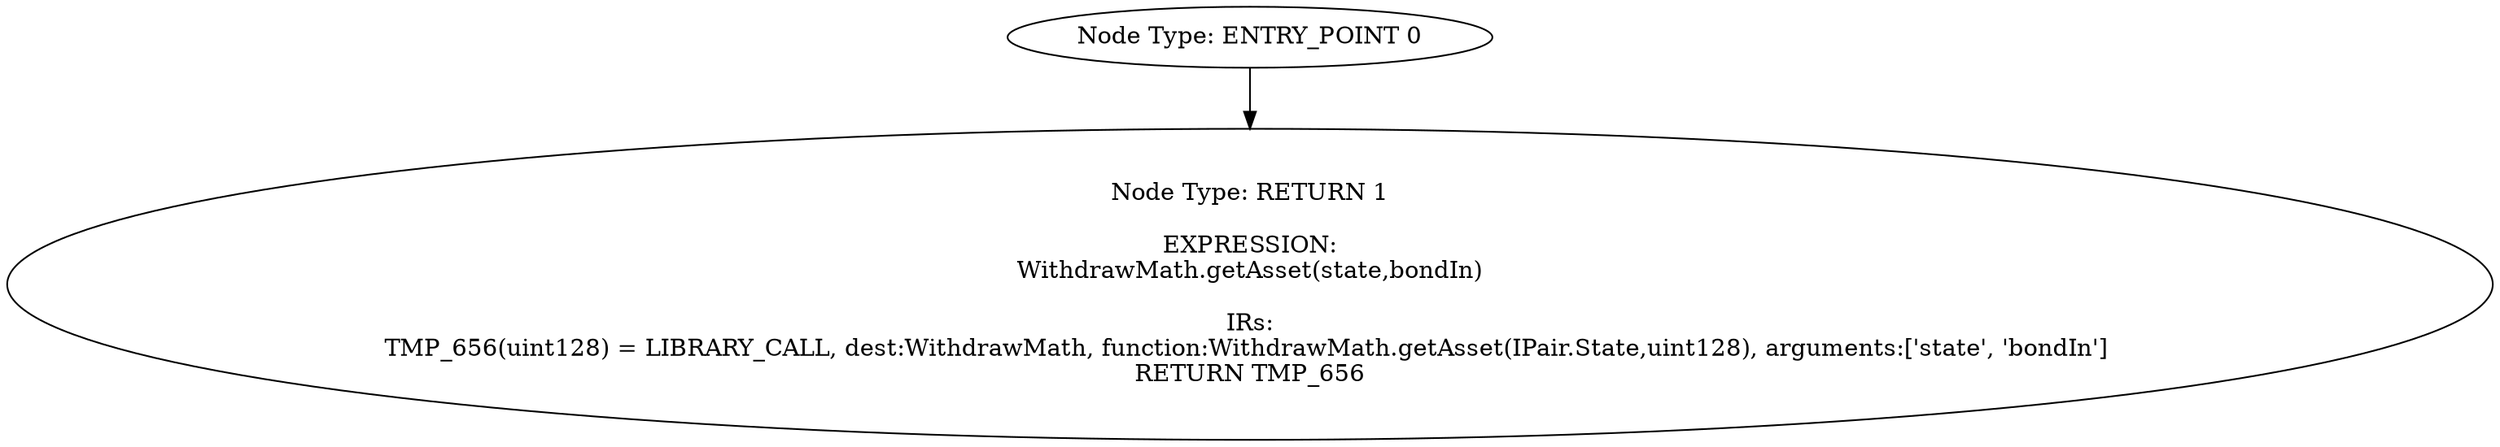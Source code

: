digraph{
0[label="Node Type: ENTRY_POINT 0
"];
0->1;
1[label="Node Type: RETURN 1

EXPRESSION:
WithdrawMath.getAsset(state,bondIn)

IRs:
TMP_656(uint128) = LIBRARY_CALL, dest:WithdrawMath, function:WithdrawMath.getAsset(IPair.State,uint128), arguments:['state', 'bondIn'] 
RETURN TMP_656"];
}
